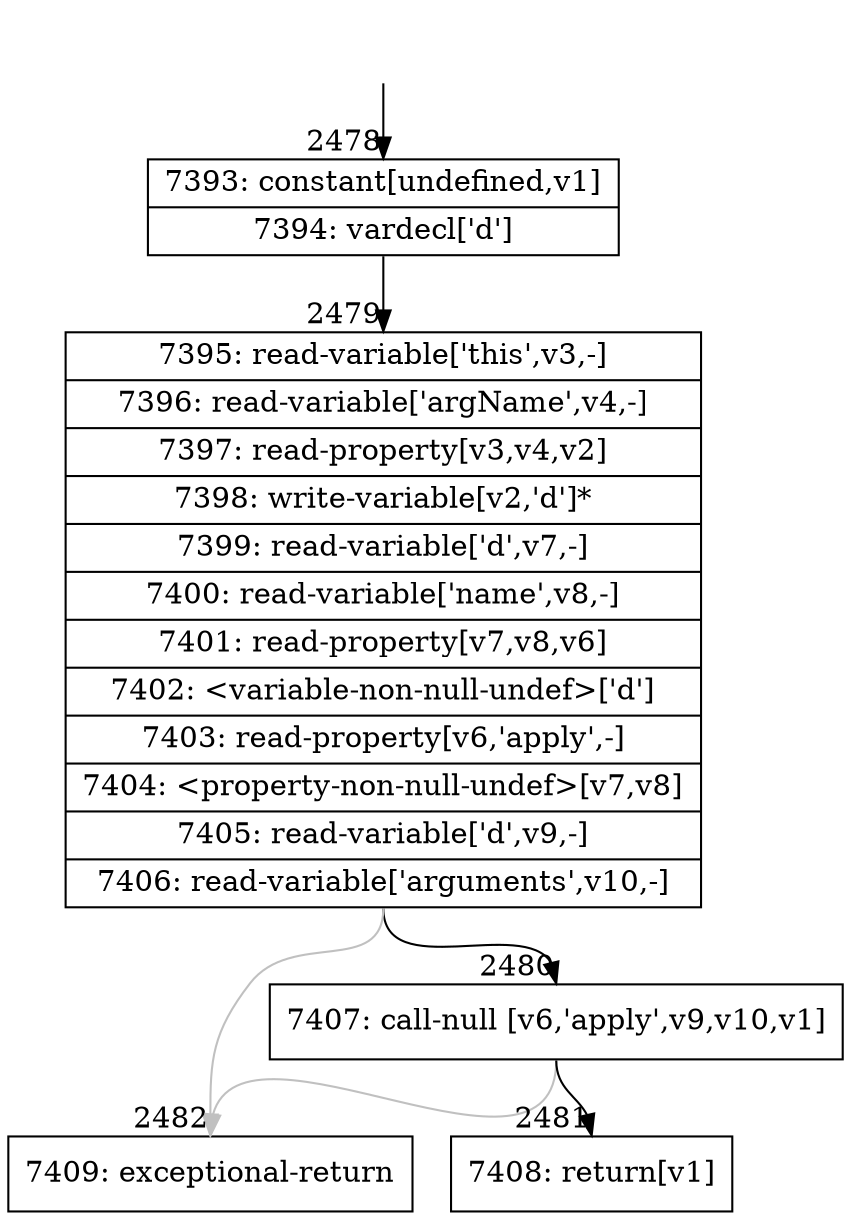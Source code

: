 digraph {
rankdir="TD"
BB_entry274[shape=none,label=""];
BB_entry274 -> BB2478 [tailport=s, headport=n, headlabel="    2478"]
BB2478 [shape=record label="{7393: constant[undefined,v1]|7394: vardecl['d']}" ] 
BB2478 -> BB2479 [tailport=s, headport=n, headlabel="      2479"]
BB2479 [shape=record label="{7395: read-variable['this',v3,-]|7396: read-variable['argName',v4,-]|7397: read-property[v3,v4,v2]|7398: write-variable[v2,'d']*|7399: read-variable['d',v7,-]|7400: read-variable['name',v8,-]|7401: read-property[v7,v8,v6]|7402: \<variable-non-null-undef\>['d']|7403: read-property[v6,'apply',-]|7404: \<property-non-null-undef\>[v7,v8]|7405: read-variable['d',v9,-]|7406: read-variable['arguments',v10,-]}" ] 
BB2479 -> BB2480 [tailport=s, headport=n, headlabel="      2480"]
BB2479 -> BB2482 [tailport=s, headport=n, color=gray, headlabel="      2482"]
BB2480 [shape=record label="{7407: call-null [v6,'apply',v9,v10,v1]}" ] 
BB2480 -> BB2481 [tailport=s, headport=n, headlabel="      2481"]
BB2480 -> BB2482 [tailport=s, headport=n, color=gray]
BB2481 [shape=record label="{7408: return[v1]}" ] 
BB2482 [shape=record label="{7409: exceptional-return}" ] 
//#$~ 2898
}
